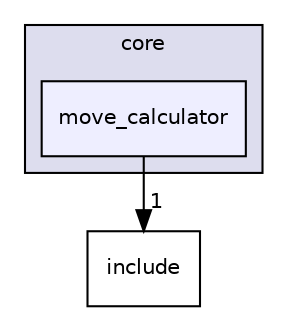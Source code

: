 digraph "src/core/move_calculator" {
  compound=true
  node [ fontsize="10", fontname="Helvetica"];
  edge [ labelfontsize="10", labelfontname="Helvetica"];
  subgraph clusterdir_aebb8dcc11953d78e620bbef0b9e2183 {
    graph [ bgcolor="#ddddee", pencolor="black", label="core" fontname="Helvetica", fontsize="10", URL="dir_aebb8dcc11953d78e620bbef0b9e2183.html"]
  dir_e97327b15501fa77d832ab59276f09d7 [shape=box, label="move_calculator", style="filled", fillcolor="#eeeeff", pencolor="black", URL="dir_e97327b15501fa77d832ab59276f09d7.html"];
  }
  dir_d44c64559bbebec7f509842c48db8b23 [shape=box label="include" URL="dir_d44c64559bbebec7f509842c48db8b23.html"];
  dir_e97327b15501fa77d832ab59276f09d7->dir_d44c64559bbebec7f509842c48db8b23 [headlabel="1", labeldistance=1.5 headhref="dir_000009_000001.html"];
}
